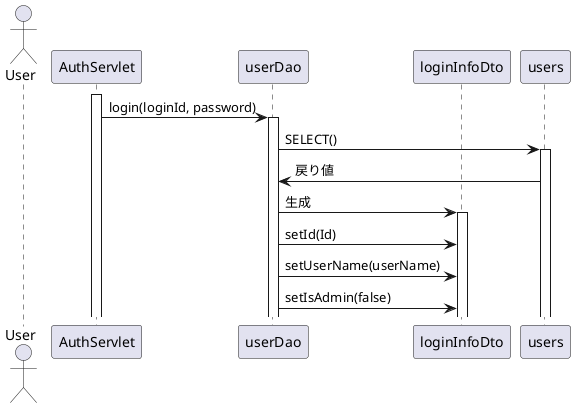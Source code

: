 @startuml
actor User
participant AuthServlet as A
participant userDao as B
participant loginInfoDto as C
participant users as D
activate A
A -> B: login(loginId, password)
activate B
B -> D: SELECT()
activate D
D -> B: 戻り値
B -> C: 生成
activate C
B -> C: setId(Id)
B -> C: setUserName(userName)
B -> C: setIsAdmin(false)
@enduml